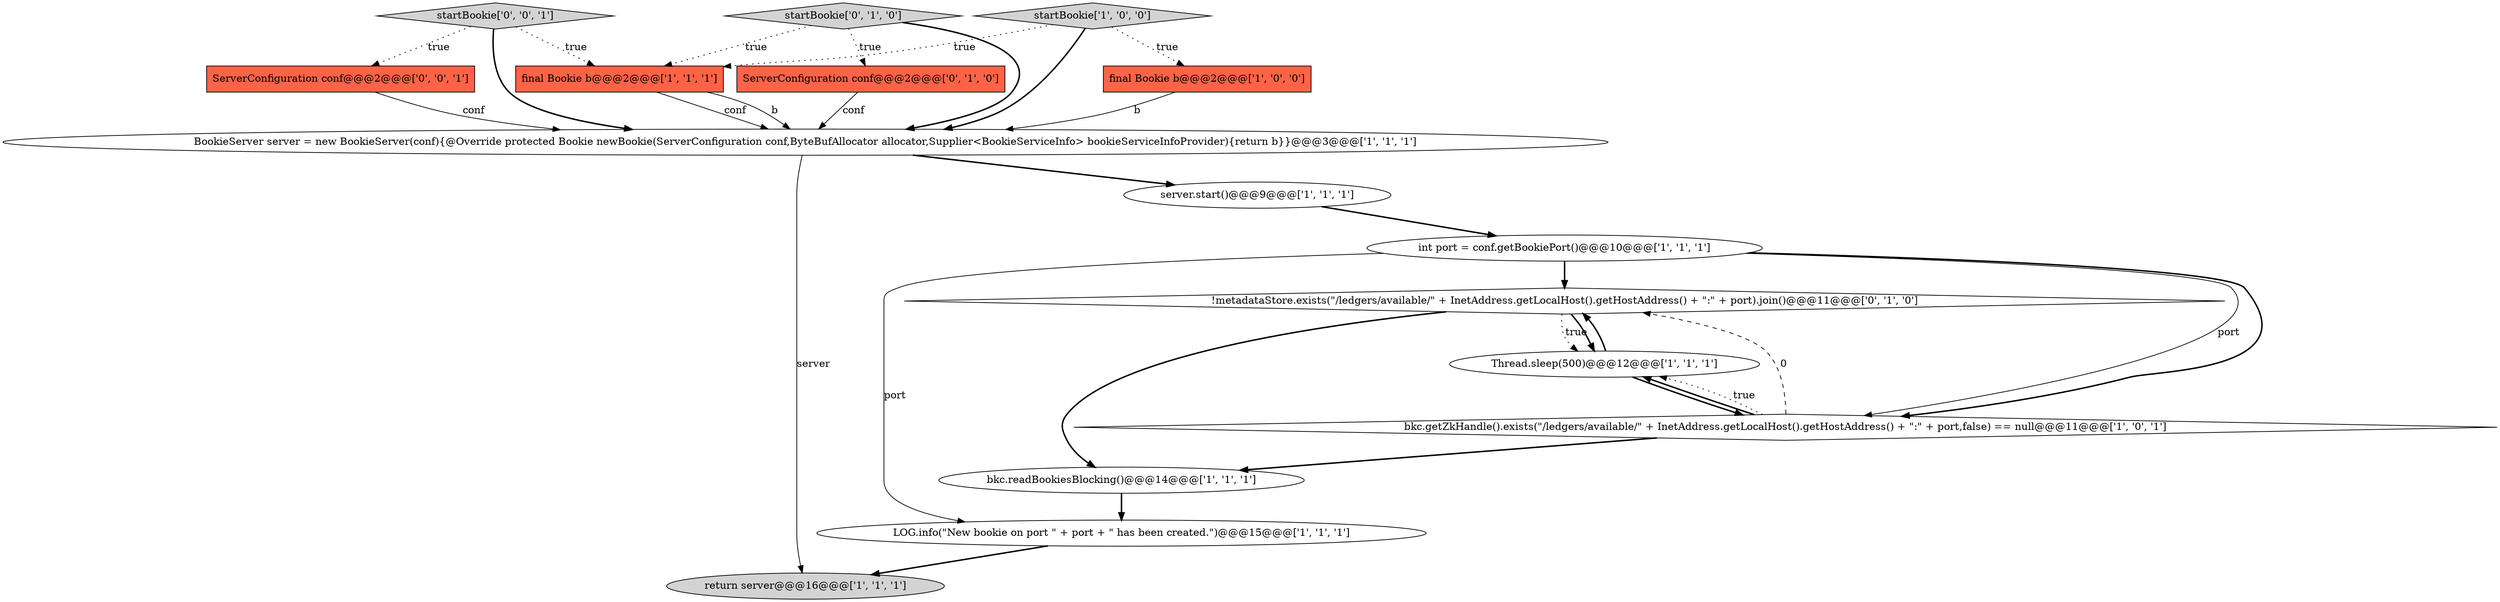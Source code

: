 digraph {
15 [style = filled, label = "startBookie['0', '0', '1']", fillcolor = lightgray, shape = diamond image = "AAA0AAABBB3BBB"];
4 [style = filled, label = "bkc.readBookiesBlocking()@@@14@@@['1', '1', '1']", fillcolor = white, shape = ellipse image = "AAA0AAABBB1BBB"];
3 [style = filled, label = "LOG.info(\"New bookie on port \" + port + \" has been created.\")@@@15@@@['1', '1', '1']", fillcolor = white, shape = ellipse image = "AAA0AAABBB1BBB"];
12 [style = filled, label = "startBookie['0', '1', '0']", fillcolor = lightgray, shape = diamond image = "AAA0AAABBB2BBB"];
6 [style = filled, label = "return server@@@16@@@['1', '1', '1']", fillcolor = lightgray, shape = ellipse image = "AAA0AAABBB1BBB"];
13 [style = filled, label = "!metadataStore.exists(\"/ledgers/available/\" + InetAddress.getLocalHost().getHostAddress() + \":\" + port).join()@@@11@@@['0', '1', '0']", fillcolor = white, shape = diamond image = "AAA1AAABBB2BBB"];
14 [style = filled, label = "ServerConfiguration conf@@@2@@@['0', '0', '1']", fillcolor = tomato, shape = box image = "AAA0AAABBB3BBB"];
11 [style = filled, label = "ServerConfiguration conf@@@2@@@['0', '1', '0']", fillcolor = tomato, shape = box image = "AAA0AAABBB2BBB"];
8 [style = filled, label = "server.start()@@@9@@@['1', '1', '1']", fillcolor = white, shape = ellipse image = "AAA0AAABBB1BBB"];
2 [style = filled, label = "Thread.sleep(500)@@@12@@@['1', '1', '1']", fillcolor = white, shape = ellipse image = "AAA0AAABBB1BBB"];
10 [style = filled, label = "BookieServer server = new BookieServer(conf){@Override protected Bookie newBookie(ServerConfiguration conf,ByteBufAllocator allocator,Supplier<BookieServiceInfo> bookieServiceInfoProvider){return b}}@@@3@@@['1', '1', '1']", fillcolor = white, shape = ellipse image = "AAA0AAABBB1BBB"];
5 [style = filled, label = "bkc.getZkHandle().exists(\"/ledgers/available/\" + InetAddress.getLocalHost().getHostAddress() + \":\" + port,false) == null@@@11@@@['1', '0', '1']", fillcolor = white, shape = diamond image = "AAA0AAABBB1BBB"];
0 [style = filled, label = "int port = conf.getBookiePort()@@@10@@@['1', '1', '1']", fillcolor = white, shape = ellipse image = "AAA0AAABBB1BBB"];
9 [style = filled, label = "final Bookie b@@@2@@@['1', '1', '1']", fillcolor = tomato, shape = box image = "AAA0AAABBB1BBB"];
7 [style = filled, label = "startBookie['1', '0', '0']", fillcolor = lightgray, shape = diamond image = "AAA0AAABBB1BBB"];
1 [style = filled, label = "final Bookie b@@@2@@@['1', '0', '0']", fillcolor = tomato, shape = box image = "AAA0AAABBB1BBB"];
5->2 [style = bold, label=""];
1->10 [style = solid, label="b"];
5->13 [style = dashed, label="0"];
10->6 [style = solid, label="server"];
0->3 [style = solid, label="port"];
13->4 [style = bold, label=""];
8->0 [style = bold, label=""];
7->10 [style = bold, label=""];
2->13 [style = bold, label=""];
2->5 [style = bold, label=""];
12->11 [style = dotted, label="true"];
10->8 [style = bold, label=""];
7->1 [style = dotted, label="true"];
0->13 [style = bold, label=""];
7->9 [style = dotted, label="true"];
9->10 [style = solid, label="conf"];
5->4 [style = bold, label=""];
0->5 [style = solid, label="port"];
3->6 [style = bold, label=""];
12->10 [style = bold, label=""];
13->2 [style = dotted, label="true"];
12->9 [style = dotted, label="true"];
11->10 [style = solid, label="conf"];
15->9 [style = dotted, label="true"];
0->5 [style = bold, label=""];
15->14 [style = dotted, label="true"];
13->2 [style = bold, label=""];
9->10 [style = solid, label="b"];
4->3 [style = bold, label=""];
15->10 [style = bold, label=""];
5->2 [style = dotted, label="true"];
14->10 [style = solid, label="conf"];
}
